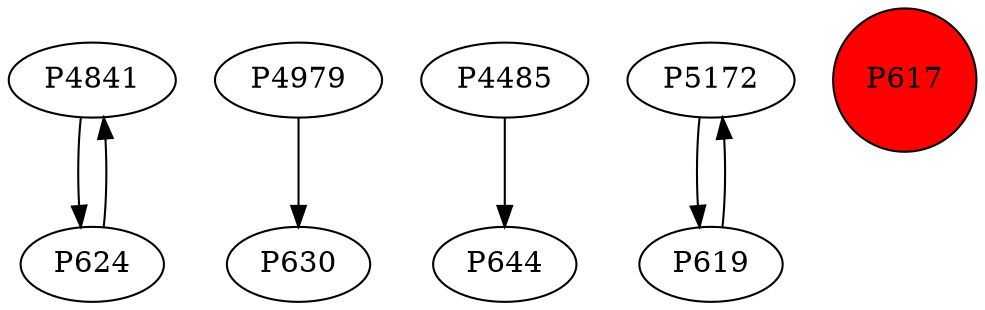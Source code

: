 digraph {
	P4841 -> P624
	P4979 -> P630
	P4485 -> P644
	P624 -> P4841
	P5172 -> P619
	P619 -> P5172
	P617 [shape=circle]
	P617 [style=filled]
	P617 [fillcolor=red]
}